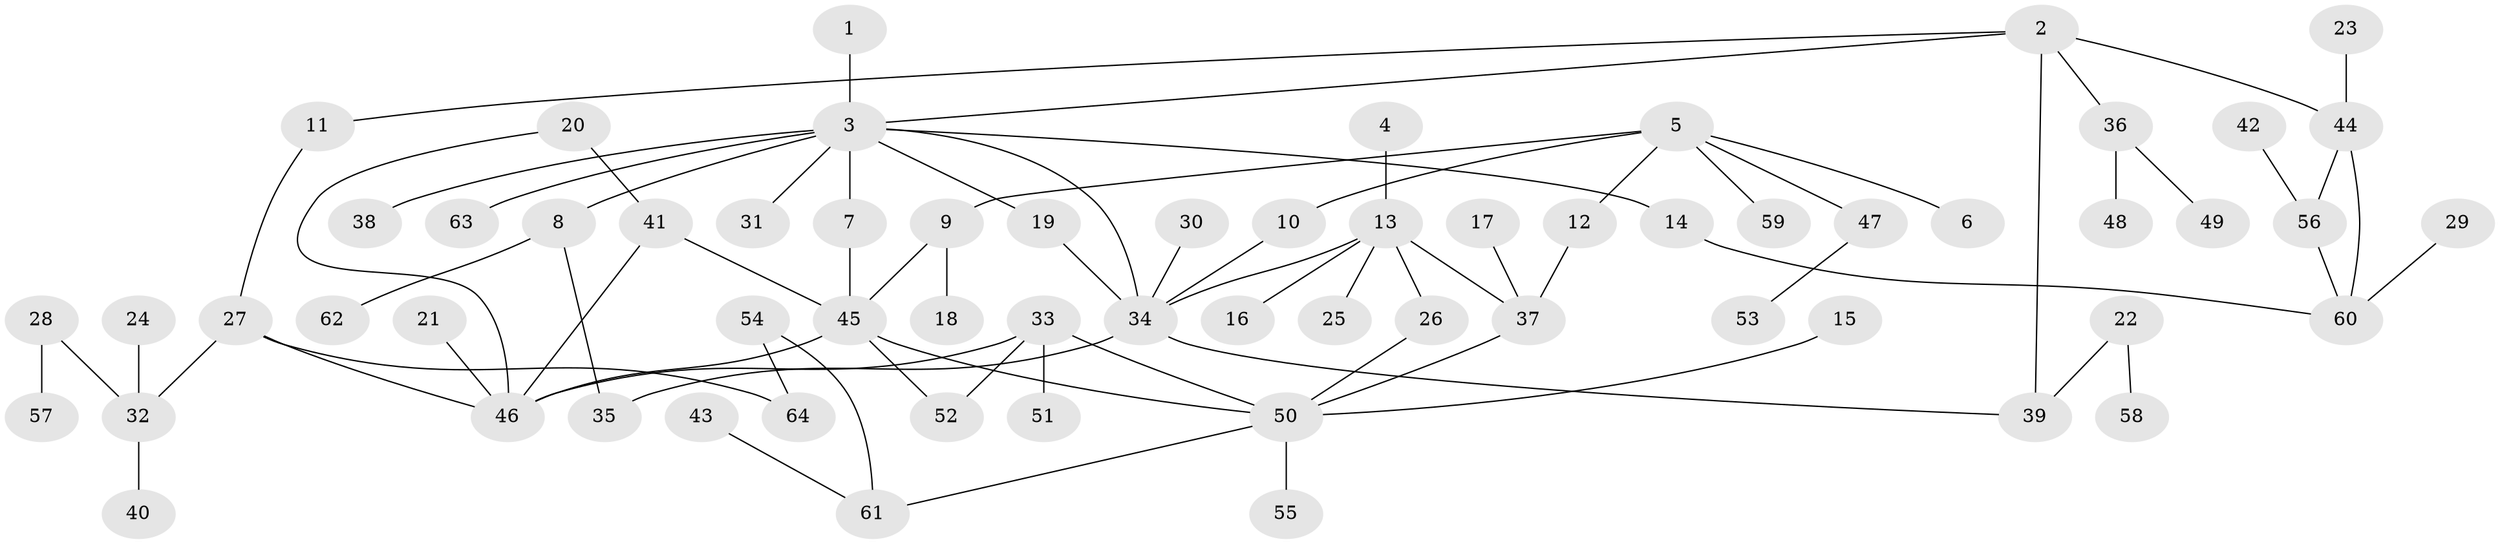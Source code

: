 // original degree distribution, {9: 0.0078125, 1: 0.40625, 5: 0.0703125, 2: 0.2890625, 3: 0.15625, 4: 0.046875, 6: 0.015625, 8: 0.0078125}
// Generated by graph-tools (version 1.1) at 2025/49/03/09/25 03:49:19]
// undirected, 64 vertices, 78 edges
graph export_dot {
graph [start="1"]
  node [color=gray90,style=filled];
  1;
  2;
  3;
  4;
  5;
  6;
  7;
  8;
  9;
  10;
  11;
  12;
  13;
  14;
  15;
  16;
  17;
  18;
  19;
  20;
  21;
  22;
  23;
  24;
  25;
  26;
  27;
  28;
  29;
  30;
  31;
  32;
  33;
  34;
  35;
  36;
  37;
  38;
  39;
  40;
  41;
  42;
  43;
  44;
  45;
  46;
  47;
  48;
  49;
  50;
  51;
  52;
  53;
  54;
  55;
  56;
  57;
  58;
  59;
  60;
  61;
  62;
  63;
  64;
  1 -- 3 [weight=1.0];
  2 -- 3 [weight=1.0];
  2 -- 11 [weight=1.0];
  2 -- 36 [weight=1.0];
  2 -- 39 [weight=1.0];
  2 -- 44 [weight=1.0];
  3 -- 7 [weight=1.0];
  3 -- 8 [weight=1.0];
  3 -- 14 [weight=1.0];
  3 -- 19 [weight=1.0];
  3 -- 31 [weight=1.0];
  3 -- 34 [weight=1.0];
  3 -- 38 [weight=1.0];
  3 -- 63 [weight=1.0];
  4 -- 13 [weight=1.0];
  5 -- 6 [weight=1.0];
  5 -- 9 [weight=1.0];
  5 -- 10 [weight=1.0];
  5 -- 12 [weight=1.0];
  5 -- 47 [weight=1.0];
  5 -- 59 [weight=1.0];
  7 -- 45 [weight=1.0];
  8 -- 35 [weight=1.0];
  8 -- 62 [weight=1.0];
  9 -- 18 [weight=1.0];
  9 -- 45 [weight=1.0];
  10 -- 34 [weight=1.0];
  11 -- 27 [weight=1.0];
  12 -- 37 [weight=1.0];
  13 -- 16 [weight=1.0];
  13 -- 25 [weight=1.0];
  13 -- 26 [weight=1.0];
  13 -- 34 [weight=1.0];
  13 -- 37 [weight=1.0];
  14 -- 60 [weight=1.0];
  15 -- 50 [weight=1.0];
  17 -- 37 [weight=1.0];
  19 -- 34 [weight=1.0];
  20 -- 41 [weight=1.0];
  20 -- 46 [weight=1.0];
  21 -- 46 [weight=1.0];
  22 -- 39 [weight=1.0];
  22 -- 58 [weight=1.0];
  23 -- 44 [weight=1.0];
  24 -- 32 [weight=1.0];
  26 -- 50 [weight=1.0];
  27 -- 32 [weight=1.0];
  27 -- 46 [weight=1.0];
  27 -- 64 [weight=1.0];
  28 -- 32 [weight=1.0];
  28 -- 57 [weight=1.0];
  29 -- 60 [weight=1.0];
  30 -- 34 [weight=1.0];
  32 -- 40 [weight=1.0];
  33 -- 46 [weight=1.0];
  33 -- 50 [weight=1.0];
  33 -- 51 [weight=1.0];
  33 -- 52 [weight=1.0];
  34 -- 35 [weight=1.0];
  34 -- 39 [weight=1.0];
  36 -- 48 [weight=1.0];
  36 -- 49 [weight=1.0];
  37 -- 50 [weight=1.0];
  41 -- 45 [weight=1.0];
  41 -- 46 [weight=1.0];
  42 -- 56 [weight=1.0];
  43 -- 61 [weight=1.0];
  44 -- 56 [weight=1.0];
  44 -- 60 [weight=1.0];
  45 -- 46 [weight=1.0];
  45 -- 50 [weight=1.0];
  45 -- 52 [weight=1.0];
  47 -- 53 [weight=1.0];
  50 -- 55 [weight=1.0];
  50 -- 61 [weight=1.0];
  54 -- 61 [weight=1.0];
  54 -- 64 [weight=1.0];
  56 -- 60 [weight=1.0];
}
